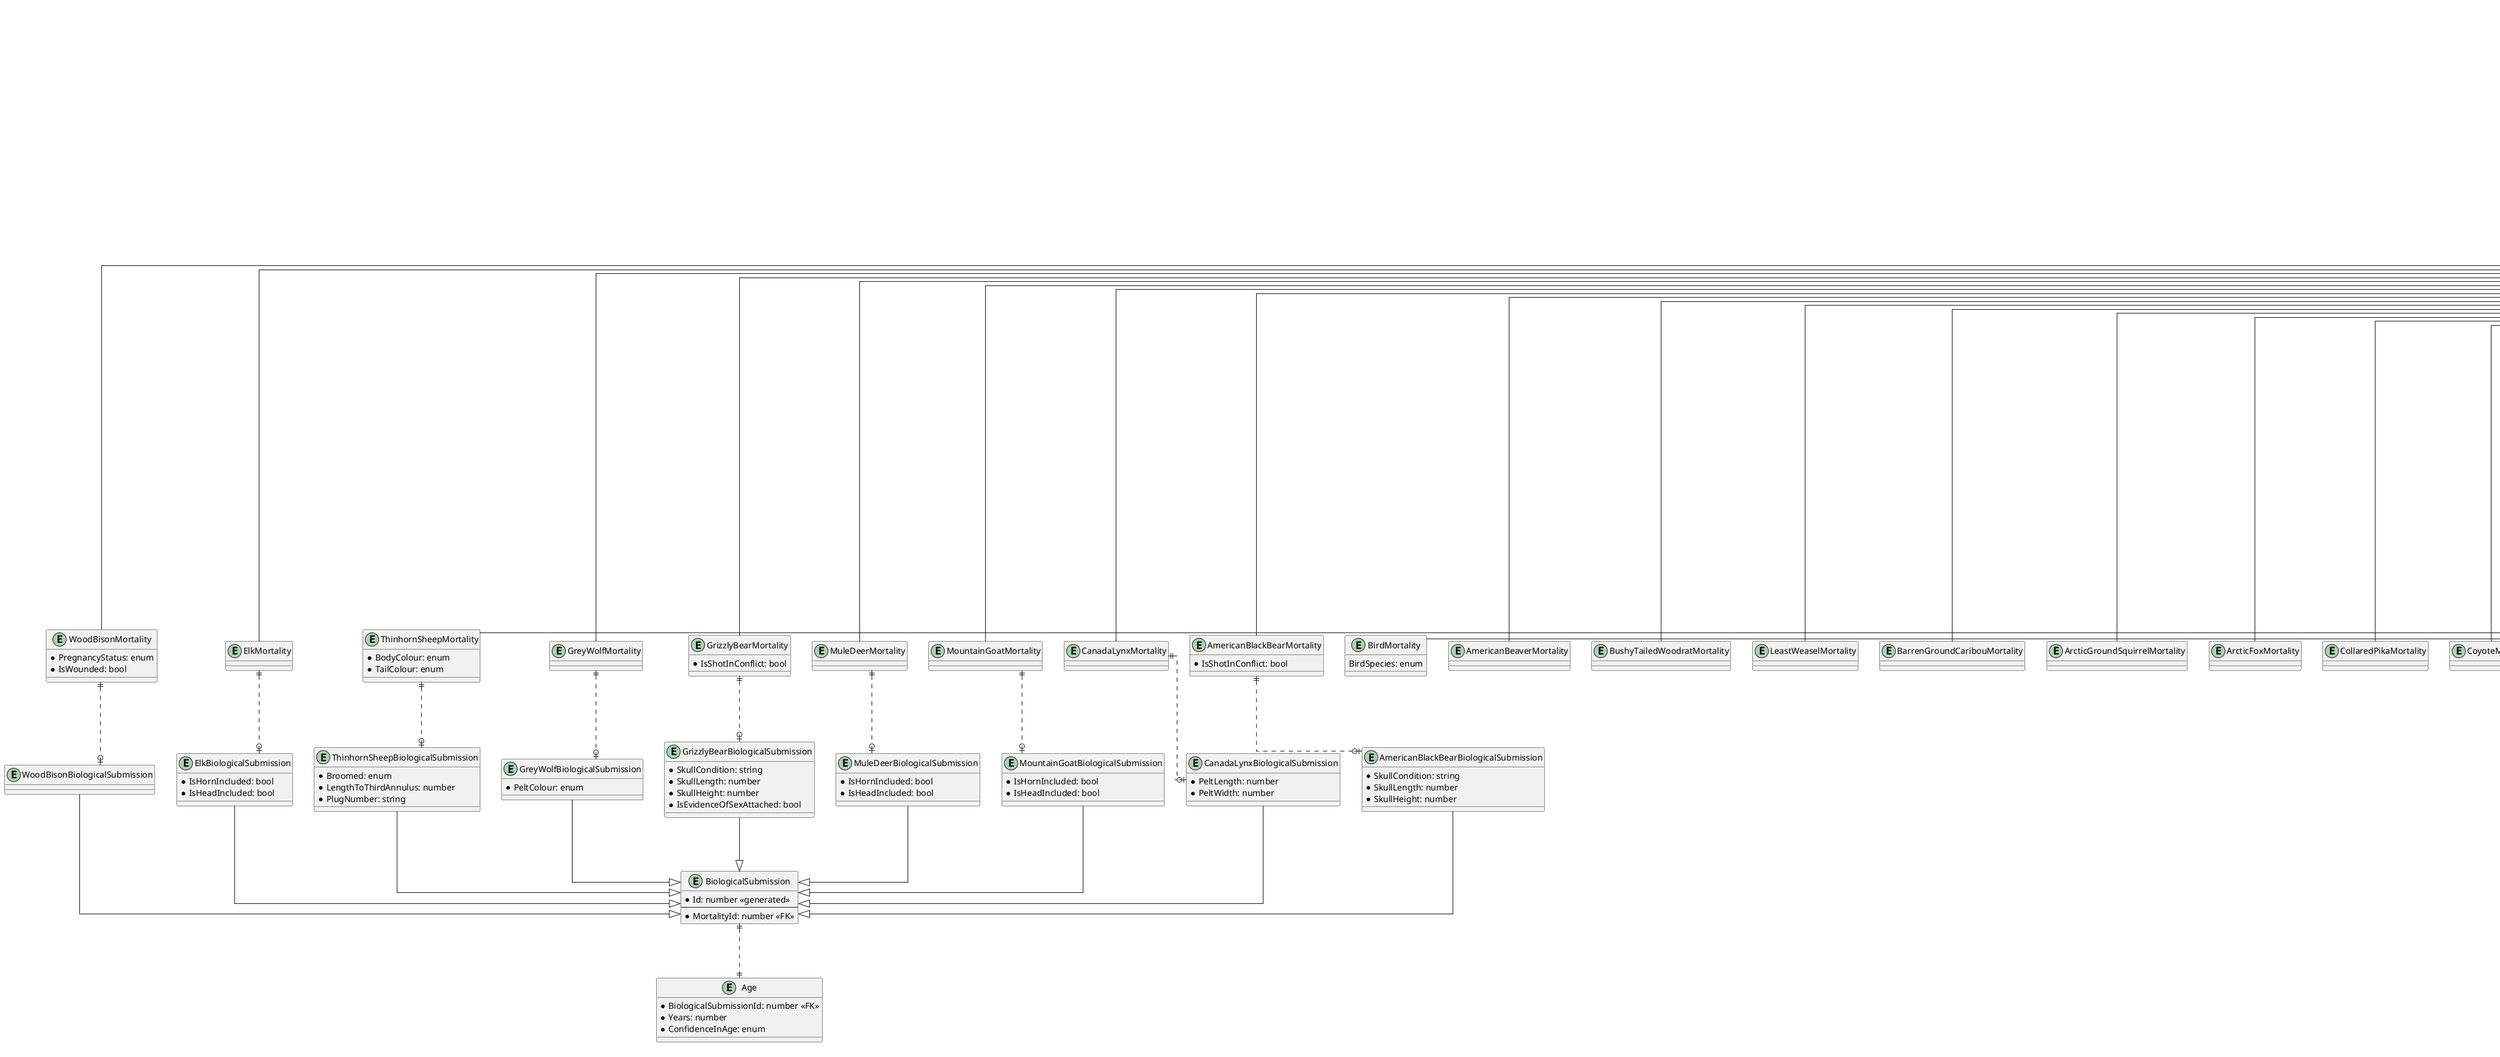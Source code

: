 @startuml logical-erd
'!theme spacelab
title Logical ERD

' avoid problems with angled crows feet
skinparam linetype ortho

' Entities

together {

    entity "HarvestReport" as harvest_report {
        *Id: number <<generated>>
        --
        *DateStarted: datetime
        *DateCompleted: datetime
        *IsComplete: bool
    }
    entity "HuntedHarvestReport" as hunted_harvest_report {
        GameManagementAreaSpeciesId: number <<FK>>
        SealId: number <<FK>>
        TemporarySealNumber: string
        *Landmark: string
    }
    entity "TrappedHarvestReport" as trapped_harvest_report {
        LicenceId: number <<FK>>
    }
}

together {
    entity "Mortality" as mortality {
        *Id: number <<generated>>
        --
        *ReporterId: number <<FK>>
        *Sex: enum
        Latitude: number
        Longitude: number
    }
    entity "BirdMortality" as bird_mortality {
        BirdSpecies: enum
    }
    entity "AmericanBeaverMortality" as americanbeaver_mortality {

    }
    entity "AmericanBlackBearMortality" as americanblackbear_mortality {
        *IsShotInConflict: bool
    }
    entity "AmericanMartinMortality" as americanmartin_mortality {

    }
    entity "AmericanMinkMortality" as americanmink_mortality {

    }
    entity "ArcticFoxMortality" as arcticfox_mortality {

    }
    entity "ArcticGroundSquirrelMortality" as arcticgroundsquirrel_mortality {

    }
    entity "BarrenGroundCaribouMortality" as barrengroundcaribou_mortality {

    }
    entity "BushyTailedWoodratMortality" as bushytailedwoodrat_mortality {

    }
    entity "CanadaLynxMortality" as canadalynx_mortality {

    }
    entity "CollaredPikaMortality" as collaredpika_mortality {

    }
    entity "CougarMortality" as cougar_mortality {

    }
    entity "CoyoteMortality" as coyote_mortality {

    }
    entity "ElkMortality" as elk_mortality {

    }
    entity "ErmineMortality" as ermine_mortality {

    }
    entity "FisherMortality" as fisher_mortality {

    }
    entity "GreyWolfMortality" as greywolf_mortality {

    }
    entity "GrizzlyBearMortality" as grizzlybear_mortality {
        *IsShotInConflict: bool
    }
    entity "HoaryMarmotMortality" as hoarymarmot_mortality {

    }
    entity "LeastChipmunkMortality" as leastchipmunk_mortality {

    }
    entity "LeastWeaselMortality" as leastweasel_mortality {

    }
    entity "LemmingMortality" as lemming_mortality {

    }
    entity "LittleBrownBatMortality" as littlebrownbat_mortality {

    }
    entity "MeadowJumpingMouseMortality" as meadowjumpingmouse_mortality {

    }
    entity "MooseMortality" as moose_mortality {

    }
    entity "MountainGoatMortality" as mountaingoat_mortality {

    }
    entity "MuleDeerMortality" as muledeer_mortality {

    }
    entity "MuskoxMortality" as muskox_mortality {

    }
    entity "MuskratMortality" as muskrat_mortality {

    }
    entity "NorthAmericanDeerMouseMortality" as northamericandeermouse_mortality {

    }
    entity "NorthAmericanPorcupineMortality" as northamericanporcupine_mortality {

    }
    entity "NorthernFlyingSquirrelMortality" as northernflyingsquirrel_mortality {

    }
    entity "NorthernLongEaredBatMortality" as northernlongearedbat_mortality {

    }
    entity "NorthernRiverOtterMortality" as northernriverotter_mortality {

    }
    entity "PolarBearMortality" as polarbear_mortality {

    }
    entity "RedFoxMortality" as redfox_mortality {

    }
    entity "RedSquirrelMortality" as redsquirrel_mortality {

    }
    entity "ShrewMortality" as shrew_mortality {

    }
    entity "SnowshoeHareMortality" as snowshoehare_mortality {

    }
    entity "ThinhornSheepMortality" as thinhornsheep_mortality {
        *BodyColour: enum
        *TailColour: enum
    }
    entity "VoleMortality" as vole_mortality {

    }
    entity "WolverineMortality" as wolverine_mortality {

    }
    entity "WoodBisonMortality" as woodbison_mortality {
        *PregnancyStatus: enum
        *IsWounded: bool
    }
    entity "WoodchuckMortality" as woodchuck_mortality {

    }
    entity "WoodlandCaribouMortality" as woodlandcaribou_mortality {

    }
}

'together {
    entity "BiologicalSubmission" as biological_submission {
        *Id: number <<generated>>
        --
        *MortalityId: number <<FK>>
    }
    entity "AmericanBlackBearBiologicalSubmission" as americanblackbearbiological_submission {
        *SkullCondition: string
        *SkullLength: number
        *SkullHeight: number
    }
    entity "CanadaLynxBiologicalSubmission" as canadalynxbiological_submission {
        *PeltLength: number
        *PeltWidth: number
    }
    entity "ElkBiologicalSubmission" as elkbiological_submission {
        *IsHornIncluded: bool
        *IsHeadIncluded: bool
    }
    entity "GreyWolfBiologicalSubmission" as greywolfbiological_submission {
        *PeltColour: enum
    }
    entity "GrizzlyBearBiologicalSubmission" as grizzlybearbiological_submission {
        *SkullCondition: string
        *SkullLength: number
        *SkullHeight: number
        *IsEvidenceOfSexAttached: bool
    }
    entity "MountainGoatBiologicalSubmission" as mountaingoatbiological_submission {
        *IsHornIncluded: bool
        *IsHeadIncluded: bool
    }
    entity "MuleDeerBiologicalSubmission" as muledeerbiological_submission {
        *IsHornIncluded: bool
        *IsHeadIncluded: bool
    }
    entity "ThinhornSheepBiologicalSubmission" as thinhornsheepbiological_submission {
        *Broomed: enum
        *LengthToThirdAnnulus: number
        *PlugNumber: string
    }
    entity "WoodBisonBiologicalSubmission" as woodbisonbiological_submission {

    }
    entity "Age" as age {
        *BiologicalSubmissionId: number <<FK>>
        *Years: number
        *ConfidenceInAge: enum
    }
'}

together {
    entity "Reporter" as reporter {
        *Id: number <<generated>>
    }

    entity "ConservationOfficer" as conservation_officer {
        *BadgeNumber: string
    }

    together {
        entity "Client" as client {
            *EnvClientId: string
        }

    together {
            entity "Licence" as licence {
                *Id: number <<generated>>
                --
                *ClientId: number <<FK>>
                *Number: string
                *StartDate: date
                *EndDate: date
                *PosseId: number <<shadow>>
            }

            entity "HuntingLicence" as hunting_licence {

            }

            entity "HuntingPermit" as hunting_permit {

            }

            entity "PermitHuntAuthorization" as permit_hunt_authorization {

            }

            entity "SpecialGuideLicence" as special_guide_licence {

            }

            entity "TrappingLicence" as trapping_licence {

            }
    }

        entity "Seal" as seal {
            *Id: number <<generated>>
            --
            *LicenceId: number <<FK>>
            *PosseId: number <<shadow>>
        }
    }
}

entity "Violation" as violation {
    *Id: number <<generated>>
    --

}

entity "GameManagementArea" as game_management_area {
    *Id: number <<generated>>
    --
    *Zone: string
    *Subzone: string
    Area: string <<computed>>
}

entity "GameManagementAreaSpecies" as game_management_area_species {
    *Id: number <<generated>>
    --
    *GameManagementAreaId: number <<FK>>
    *HuntedSpeciesWithGameManagementArea: enum
}

entity "GameManagementAreaSchedule" as game_management_area_schedule {
    *Id: number <<generated>>
    --
    *GameManagementAreaSpeciesId: number <<FK>>
    *GameManagementAreaStatus: enum
    *PeriodStart: date
    *PeriodEnd: date
}

entity "GameManagementUnit" as game_management_unit {
    *Id: number <<generated>>
    --
    *Name: string
    *Number: string
    *ActiveFrom: date
    *ActiveTo: date
}

' Inheritance

harvest_report <|-- hunted_harvest_report
harvest_report <|-- trapped_harvest_report

reporter <|-- client
reporter <|-- conservation_officer

mortality <|-- americanbeaver_mortality
mortality <|-- americanblackbear_mortality
mortality <|-- americanmartin_mortality
mortality <|-- americanmink_mortality
mortality <|-- arcticfox_mortality
mortality <|-- arcticgroundsquirrel_mortality
mortality <|-- barrengroundcaribou_mortality
mortality <|-- bushytailedwoodrat_mortality
mortality <|-- canadalynx_mortality
mortality <|-- collaredpika_mortality
mortality <|-- cougar_mortality
mortality <|-- coyote_mortality
mortality <|-- elk_mortality
mortality <|-- ermine_mortality
mortality <|-- fisher_mortality
mortality <|-- greywolf_mortality
mortality <|-- grizzlybear_mortality
mortality <|-- hoarymarmot_mortality
mortality <|-- leastchipmunk_mortality
mortality <|-- leastweasel_mortality
mortality <|-- lemming_mortality
mortality <|-- littlebrownbat_mortality
mortality <|-- meadowjumpingmouse_mortality
mortality <|-- moose_mortality
mortality <|-- mountaingoat_mortality
mortality <|-- muledeer_mortality
mortality <|-- muskox_mortality
mortality <|-- muskrat_mortality
mortality <|-- northamericandeermouse_mortality
mortality <|-- northamericanporcupine_mortality
mortality <|-- northernflyingsquirrel_mortality
mortality <|-- northernlongearedbat_mortality
mortality <|-- northernriverotter_mortality
mortality <|-- polarbear_mortality
mortality <|-- redfox_mortality
mortality <|-- redsquirrel_mortality
mortality <|-- shrew_mortality
mortality <|-- snowshoehare_mortality
mortality <|-- thinhornsheep_mortality
mortality <|-- vole_mortality
mortality <|-- wolverine_mortality
mortality <|-- woodbison_mortality
mortality <|-- woodchuck_mortality
mortality <|-- woodlandcaribou_mortality
mortality <|-- bird_mortality

biological_submission <|-up- americanblackbearbiological_submission
biological_submission <|-up- canadalynxbiological_submission
biological_submission <|-up- elkbiological_submission
biological_submission <|-up- greywolfbiological_submission
biological_submission <|-up- grizzlybearbiological_submission
biological_submission <|-up- mountaingoatbiological_submission
biological_submission <|-up- muledeerbiological_submission
biological_submission <|-up- thinhornsheepbiological_submission
biological_submission <|-up- woodbisonbiological_submission

licence <|-- hunting_licence
licence <|-- hunting_permit
licence <|-- permit_hunt_authorization
licence <|-- special_guide_licence
licence <|-- trapping_licence

' Relationships

hunted_harvest_report }o..|| game_management_area_species
hunted_harvest_report |o..|| seal
hunted_harvest_report }o..o{ violation
trapped_harvest_report }o..|| trapping_licence

mortality }o.right.|| reporter
mortality ||..o| hunted_harvest_report

americanblackbearbiological_submission |o.up.|| americanblackbear_mortality
canadalynxbiological_submission |o.up.|| canadalynx_mortality
elkbiological_submission |o.up.|| elk_mortality
greywolfbiological_submission |o.up.|| greywolf_mortality
grizzlybearbiological_submission |o.up.|| grizzlybear_mortality
mountaingoatbiological_submission |o.up.|| mountaingoat_mortality
muledeerbiological_submission |o.up.|| muledeer_mortality
thinhornsheepbiological_submission |o.up.|| thinhornsheep_mortality
woodbisonbiological_submission |o.up.|| woodbison_mortality

biological_submission ||..|| age

client ||..o{ licence
hunting_licence ||..o{ seal

game_management_area ||..{ game_management_area_species
game_management_area_species ||..{ game_management_area_schedule
game_management_unit }..{ game_management_area_species

' Enums

enum "AllSpecies" as all_species {
    Uninitialized
    AmericanBeaver
    AmericanBlackBear
    AmericanMartin
    AmericanMink
    ArcticFox
    ArcticGroundSquirrel
    BarrenGroundCaribou
    BushyTailedWoodrat
    CanadaLynx
    CollaredPika
    Cougar
    Coyote
    Elk
    Ermine
    Fisher
    GreyWolf
    GrizzlyBear
    HoaryMarmot
    LeastChipmunk
    LeastWeasel
    Lemming
    LittleBrownBat
    MeadowJumpingMouse
    Moose
    MountainGoat
    MuleDeer
    Muskox
    Muskrat
    NorthAmericanDeerMouse
    NorthAmericanPorcupine
    NorthernFlyingSquirrel
    NorthernLongEaredBat
    NorthernRiverOtter
    PolarBear
    RedFox
    RedSquirrel
    Shrew
    SnowshoeHare
    ThinhornSheep
    Vole
    Wolverine
    WoodBison
    Woodchuck
    WoodlandCaribou
}

enum "BirdSpecies" as bird_species {

}

enum "HuntedSpecies" as hunted_species {
    Uninitialized
    AmericanBlackBear
    BarrenGroundCaribou
    Coyote
    Elk
    GreyWolf
    GrizzlyBear
    Moose
    MountainGoat
    MuleDeer
    ThinhornSheep
    Wolverine
    WoodBison
    WoodlandCaribou
}

enum "HuntedSpeciesWithGameManagementArea" as hunted_species_with_gma {
    Uninitialized
    AmericanBlackBear
    BarrenGroundCaribou
    GrizzlyBear
    Moose
    MountainGoat
    MuleDeer
    ThinhornSheep
    WoodBison
    WoodlandCaribou
}

enum "TrappedSpecies" as trapped_species {
    Uninitialized
    GreyWolf
    Wolverine
}

enum "GameManagementAreaStatus" as gma_status {
    Uninitialized
    Closed
    Open
    OpenPermitRequired
}

enum "HarvestType" as harvest_type {
    Uninitialized
    Hunting
    Trapping
}

enum "Sex" as sex {
    Uninitialized
    Female
    Male
    Unknown
}

enum "PregnancyStatus" as pregnancy_status {
    Uninitialized
    False
    True
    Unknown
}

enum "ThinhornSheepBodyColour" as thinhorn_sheep_body_colour {
    Uninitialized
    Dark
    Fannin
    White
}

enum "ThinhornSheepTailColour" as thinhorn_sheep_tail_colour {
    Uninitialized
    Dark
    White
}

enum "ConfidenceInAge" as confidence_in_age {
    Uninitialized
    Fair
    Good
    Poor
}

@enduml